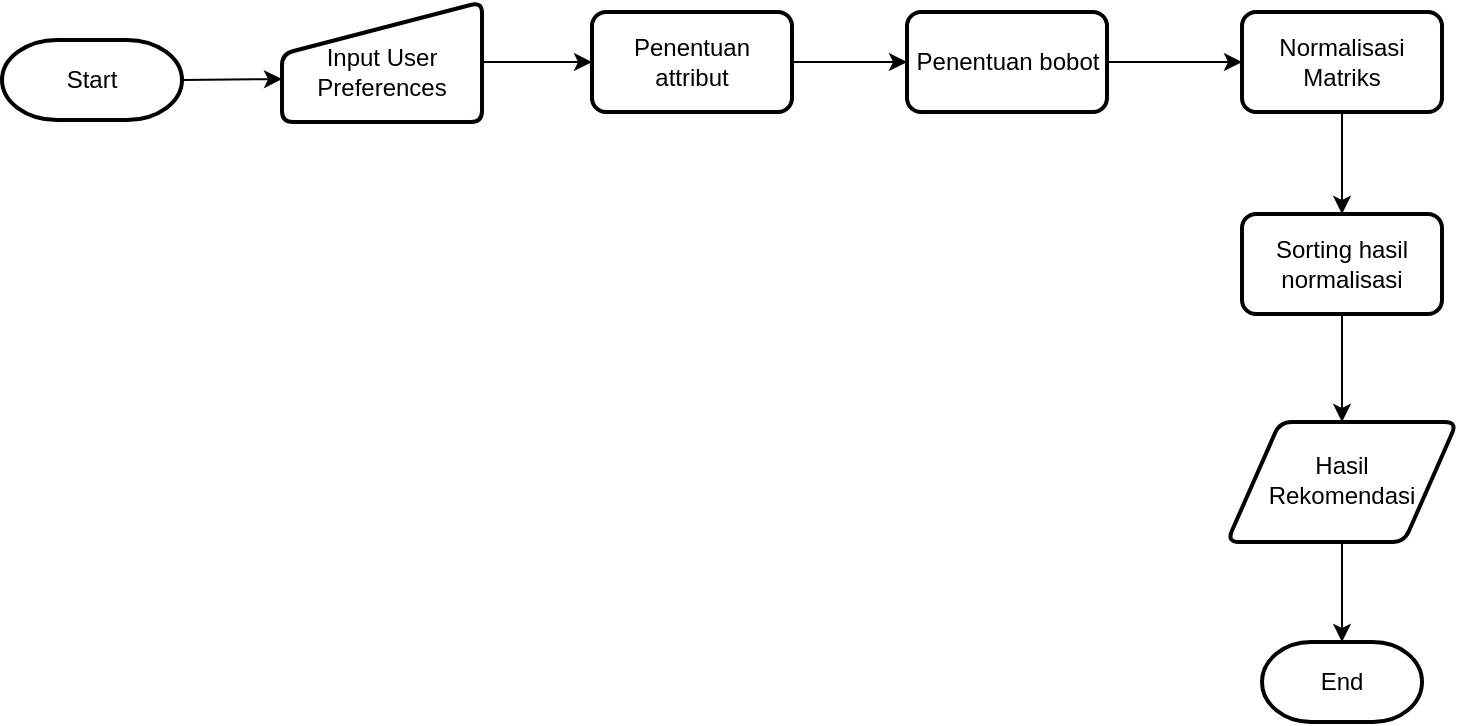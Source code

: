 <mxfile version="12.0.0" type="device" pages="1"><diagram id="_HTwfCt-k0bf89M6_Olr" name="Page-1"><mxGraphModel dx="1408" dy="801" grid="1" gridSize="10" guides="1" tooltips="1" connect="1" arrows="1" fold="1" page="1" pageScale="1" pageWidth="850" pageHeight="1100" math="0" shadow="0"><root><mxCell id="0"/><mxCell id="1" parent="0"/><mxCell id="CSc8-pLUoXkaMCVOCT46-1" value="Start" style="strokeWidth=2;html=1;shape=mxgraph.flowchart.terminator;whiteSpace=wrap;" vertex="1" parent="1"><mxGeometry x="20" y="340" width="90" height="40" as="geometry"/></mxCell><mxCell id="CSc8-pLUoXkaMCVOCT46-2" value="" style="verticalLabelPosition=bottom;verticalAlign=top;html=1;strokeWidth=2;shape=manualInput;whiteSpace=wrap;rounded=1;size=26;arcSize=11;" vertex="1" parent="1"><mxGeometry x="160" y="321" width="100" height="60" as="geometry"/></mxCell><mxCell id="CSc8-pLUoXkaMCVOCT46-3" value="Input User Preferences" style="text;html=1;strokeColor=none;fillColor=none;align=center;verticalAlign=middle;whiteSpace=wrap;rounded=0;" vertex="1" parent="1"><mxGeometry x="185" y="346" width="50" height="20" as="geometry"/></mxCell><mxCell id="CSc8-pLUoXkaMCVOCT46-4" value="" style="endArrow=classic;html=1;exitX=1;exitY=0.5;exitDx=0;exitDy=0;exitPerimeter=0;entryX=0;entryY=0.642;entryDx=0;entryDy=0;entryPerimeter=0;" edge="1" parent="1" source="CSc8-pLUoXkaMCVOCT46-1" target="CSc8-pLUoXkaMCVOCT46-2"><mxGeometry width="50" height="50" relative="1" as="geometry"><mxPoint x="360" y="250" as="sourcePoint"/><mxPoint x="415" y="130" as="targetPoint"/></mxGeometry></mxCell><mxCell id="CSc8-pLUoXkaMCVOCT46-5" value="Penentuan attribut" style="rounded=1;whiteSpace=wrap;html=1;absoluteArcSize=1;arcSize=14;strokeWidth=2;" vertex="1" parent="1"><mxGeometry x="315" y="326" width="100" height="50" as="geometry"/></mxCell><mxCell id="CSc8-pLUoXkaMCVOCT46-6" value="" style="endArrow=classic;html=1;" edge="1" parent="1" target="CSc8-pLUoXkaMCVOCT46-5"><mxGeometry width="50" height="50" relative="1" as="geometry"><mxPoint x="260" y="351" as="sourcePoint"/><mxPoint x="425" y="159" as="targetPoint"/></mxGeometry></mxCell><mxCell id="CSc8-pLUoXkaMCVOCT46-20" value="" style="edgeStyle=orthogonalEdgeStyle;rounded=0;orthogonalLoop=1;jettySize=auto;html=1;" edge="1" parent="1" source="CSc8-pLUoXkaMCVOCT46-7" target="CSc8-pLUoXkaMCVOCT46-9"><mxGeometry relative="1" as="geometry"/></mxCell><mxCell id="CSc8-pLUoXkaMCVOCT46-7" value="Penentuan bobot" style="rounded=1;whiteSpace=wrap;html=1;absoluteArcSize=1;arcSize=14;strokeWidth=2;" vertex="1" parent="1"><mxGeometry x="472.5" y="326" width="100" height="50" as="geometry"/></mxCell><mxCell id="CSc8-pLUoXkaMCVOCT46-8" value="" style="endArrow=classic;html=1;exitX=1;exitY=0.5;exitDx=0;exitDy=0;entryX=0;entryY=0.5;entryDx=0;entryDy=0;" edge="1" parent="1" source="CSc8-pLUoXkaMCVOCT46-5" target="CSc8-pLUoXkaMCVOCT46-7"><mxGeometry width="50" height="50" relative="1" as="geometry"><mxPoint x="425" y="190" as="sourcePoint"/><mxPoint x="425" y="240" as="targetPoint"/></mxGeometry></mxCell><mxCell id="CSc8-pLUoXkaMCVOCT46-21" value="" style="edgeStyle=orthogonalEdgeStyle;rounded=0;orthogonalLoop=1;jettySize=auto;html=1;" edge="1" parent="1" source="CSc8-pLUoXkaMCVOCT46-9" target="CSc8-pLUoXkaMCVOCT46-11"><mxGeometry relative="1" as="geometry"/></mxCell><mxCell id="CSc8-pLUoXkaMCVOCT46-9" value="Normalisasi Matriks" style="rounded=1;whiteSpace=wrap;html=1;absoluteArcSize=1;arcSize=14;strokeWidth=2;" vertex="1" parent="1"><mxGeometry x="640" y="326" width="100" height="50" as="geometry"/></mxCell><mxCell id="CSc8-pLUoXkaMCVOCT46-25" style="edgeStyle=orthogonalEdgeStyle;rounded=0;orthogonalLoop=1;jettySize=auto;html=1;entryX=0.5;entryY=0;entryDx=0;entryDy=0;" edge="1" parent="1" source="CSc8-pLUoXkaMCVOCT46-11" target="CSc8-pLUoXkaMCVOCT46-13"><mxGeometry relative="1" as="geometry"/></mxCell><mxCell id="CSc8-pLUoXkaMCVOCT46-11" value="Sorting hasil normalisasi" style="rounded=1;whiteSpace=wrap;html=1;absoluteArcSize=1;arcSize=14;strokeWidth=2;" vertex="1" parent="1"><mxGeometry x="640" y="427" width="100" height="50" as="geometry"/></mxCell><mxCell id="CSc8-pLUoXkaMCVOCT46-17" style="edgeStyle=orthogonalEdgeStyle;rounded=0;orthogonalLoop=1;jettySize=auto;html=1;entryX=0.5;entryY=0;entryDx=0;entryDy=0;entryPerimeter=0;" edge="1" parent="1" source="CSc8-pLUoXkaMCVOCT46-13" target="CSc8-pLUoXkaMCVOCT46-16"><mxGeometry relative="1" as="geometry"/></mxCell><mxCell id="CSc8-pLUoXkaMCVOCT46-13" value="" style="verticalLabelPosition=bottom;verticalAlign=top;html=1;strokeWidth=2;shape=parallelogram;perimeter=parallelogramPerimeter;whiteSpace=wrap;rounded=1;arcSize=12;size=0.23;" vertex="1" parent="1"><mxGeometry x="632.5" y="531" width="115" height="60" as="geometry"/></mxCell><mxCell id="CSc8-pLUoXkaMCVOCT46-15" value="Hasil Rekomendasi" style="text;html=1;strokeColor=none;fillColor=none;align=center;verticalAlign=middle;whiteSpace=wrap;rounded=0;" vertex="1" parent="1"><mxGeometry x="665" y="550" width="50" height="20" as="geometry"/></mxCell><mxCell id="CSc8-pLUoXkaMCVOCT46-16" value="End" style="strokeWidth=2;html=1;shape=mxgraph.flowchart.terminator;whiteSpace=wrap;" vertex="1" parent="1"><mxGeometry x="650" y="641" width="80" height="40" as="geometry"/></mxCell></root></mxGraphModel></diagram></mxfile>